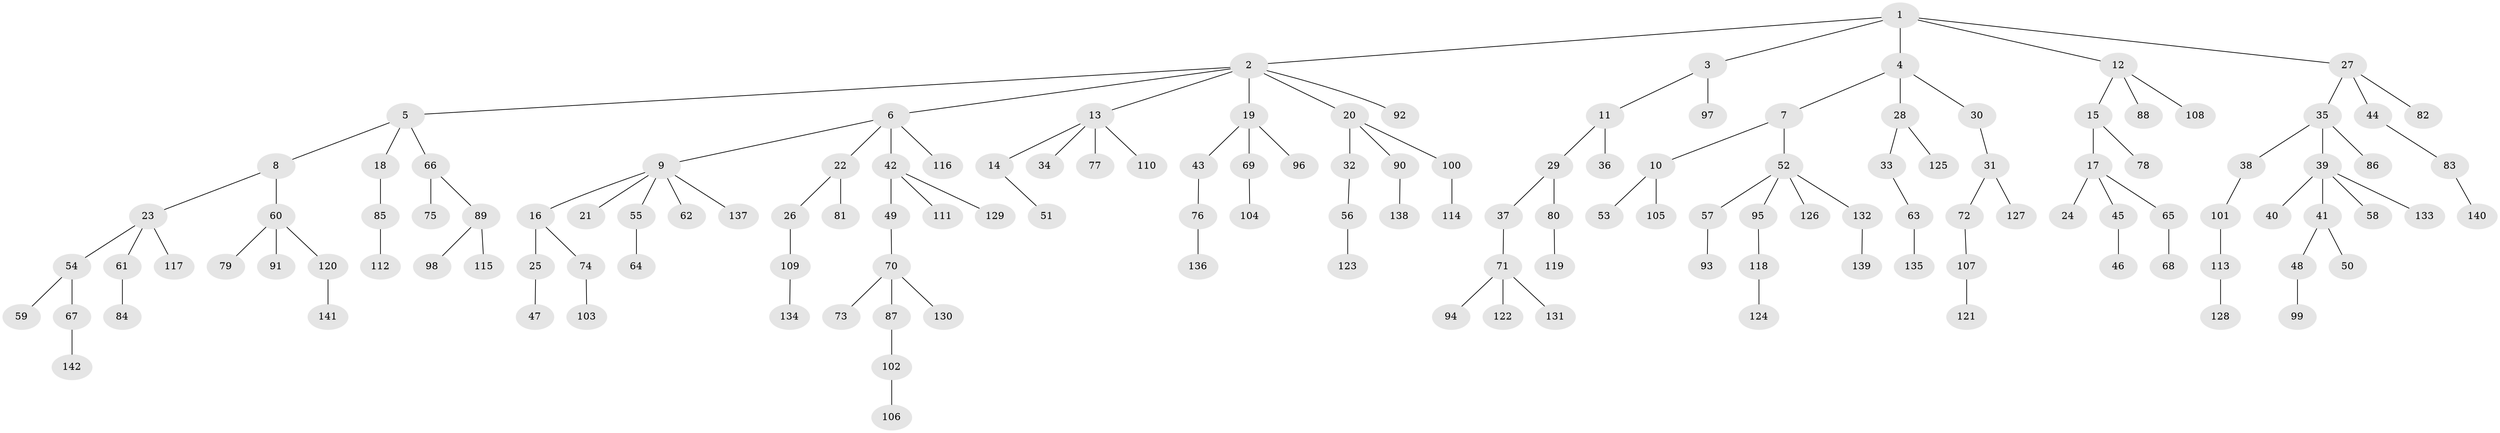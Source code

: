 // Generated by graph-tools (version 1.1) at 2025/26/03/09/25 03:26:28]
// undirected, 142 vertices, 141 edges
graph export_dot {
graph [start="1"]
  node [color=gray90,style=filled];
  1;
  2;
  3;
  4;
  5;
  6;
  7;
  8;
  9;
  10;
  11;
  12;
  13;
  14;
  15;
  16;
  17;
  18;
  19;
  20;
  21;
  22;
  23;
  24;
  25;
  26;
  27;
  28;
  29;
  30;
  31;
  32;
  33;
  34;
  35;
  36;
  37;
  38;
  39;
  40;
  41;
  42;
  43;
  44;
  45;
  46;
  47;
  48;
  49;
  50;
  51;
  52;
  53;
  54;
  55;
  56;
  57;
  58;
  59;
  60;
  61;
  62;
  63;
  64;
  65;
  66;
  67;
  68;
  69;
  70;
  71;
  72;
  73;
  74;
  75;
  76;
  77;
  78;
  79;
  80;
  81;
  82;
  83;
  84;
  85;
  86;
  87;
  88;
  89;
  90;
  91;
  92;
  93;
  94;
  95;
  96;
  97;
  98;
  99;
  100;
  101;
  102;
  103;
  104;
  105;
  106;
  107;
  108;
  109;
  110;
  111;
  112;
  113;
  114;
  115;
  116;
  117;
  118;
  119;
  120;
  121;
  122;
  123;
  124;
  125;
  126;
  127;
  128;
  129;
  130;
  131;
  132;
  133;
  134;
  135;
  136;
  137;
  138;
  139;
  140;
  141;
  142;
  1 -- 2;
  1 -- 3;
  1 -- 4;
  1 -- 12;
  1 -- 27;
  2 -- 5;
  2 -- 6;
  2 -- 13;
  2 -- 19;
  2 -- 20;
  2 -- 92;
  3 -- 11;
  3 -- 97;
  4 -- 7;
  4 -- 28;
  4 -- 30;
  5 -- 8;
  5 -- 18;
  5 -- 66;
  6 -- 9;
  6 -- 22;
  6 -- 42;
  6 -- 116;
  7 -- 10;
  7 -- 52;
  8 -- 23;
  8 -- 60;
  9 -- 16;
  9 -- 21;
  9 -- 55;
  9 -- 62;
  9 -- 137;
  10 -- 53;
  10 -- 105;
  11 -- 29;
  11 -- 36;
  12 -- 15;
  12 -- 88;
  12 -- 108;
  13 -- 14;
  13 -- 34;
  13 -- 77;
  13 -- 110;
  14 -- 51;
  15 -- 17;
  15 -- 78;
  16 -- 25;
  16 -- 74;
  17 -- 24;
  17 -- 45;
  17 -- 65;
  18 -- 85;
  19 -- 43;
  19 -- 69;
  19 -- 96;
  20 -- 32;
  20 -- 90;
  20 -- 100;
  22 -- 26;
  22 -- 81;
  23 -- 54;
  23 -- 61;
  23 -- 117;
  25 -- 47;
  26 -- 109;
  27 -- 35;
  27 -- 44;
  27 -- 82;
  28 -- 33;
  28 -- 125;
  29 -- 37;
  29 -- 80;
  30 -- 31;
  31 -- 72;
  31 -- 127;
  32 -- 56;
  33 -- 63;
  35 -- 38;
  35 -- 39;
  35 -- 86;
  37 -- 71;
  38 -- 101;
  39 -- 40;
  39 -- 41;
  39 -- 58;
  39 -- 133;
  41 -- 48;
  41 -- 50;
  42 -- 49;
  42 -- 111;
  42 -- 129;
  43 -- 76;
  44 -- 83;
  45 -- 46;
  48 -- 99;
  49 -- 70;
  52 -- 57;
  52 -- 95;
  52 -- 126;
  52 -- 132;
  54 -- 59;
  54 -- 67;
  55 -- 64;
  56 -- 123;
  57 -- 93;
  60 -- 79;
  60 -- 91;
  60 -- 120;
  61 -- 84;
  63 -- 135;
  65 -- 68;
  66 -- 75;
  66 -- 89;
  67 -- 142;
  69 -- 104;
  70 -- 73;
  70 -- 87;
  70 -- 130;
  71 -- 94;
  71 -- 122;
  71 -- 131;
  72 -- 107;
  74 -- 103;
  76 -- 136;
  80 -- 119;
  83 -- 140;
  85 -- 112;
  87 -- 102;
  89 -- 98;
  89 -- 115;
  90 -- 138;
  95 -- 118;
  100 -- 114;
  101 -- 113;
  102 -- 106;
  107 -- 121;
  109 -- 134;
  113 -- 128;
  118 -- 124;
  120 -- 141;
  132 -- 139;
}
